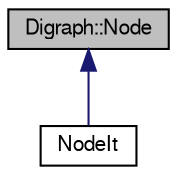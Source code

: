 digraph "Digraph::Node"
{
 // LATEX_PDF_SIZE
  edge [fontname="FreeSans",fontsize="10",labelfontname="FreeSans",labelfontsize="10"];
  node [fontname="FreeSans",fontsize="10",shape=record];
  Node0 [label="Digraph::Node",height=0.2,width=0.4,color="black", fillcolor="grey75", style="filled", fontcolor="black",tooltip="The node type of the digraph."];
  Node0 -> Node1 [dir="back",color="midnightblue",fontsize="10",style="solid",fontname="FreeSans"];
  Node1 [label="NodeIt",height=0.2,width=0.4,color="black", fillcolor="white", style="filled",URL="$a04925.html",tooltip="Iterator class for the nodes."];
}
